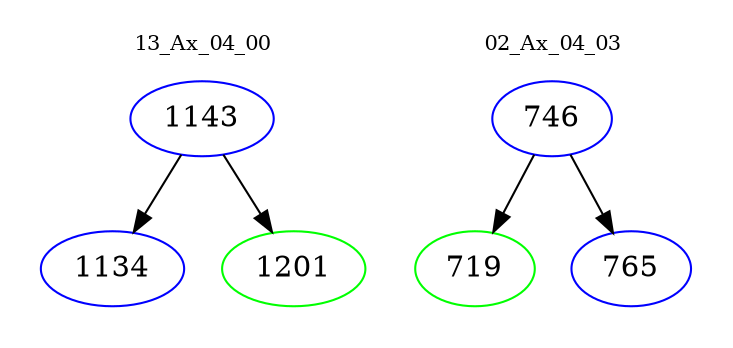 digraph{
subgraph cluster_0 {
color = white
label = "13_Ax_04_00";
fontsize=10;
T0_1143 [label="1143", color="blue"]
T0_1143 -> T0_1134 [color="black"]
T0_1134 [label="1134", color="blue"]
T0_1143 -> T0_1201 [color="black"]
T0_1201 [label="1201", color="green"]
}
subgraph cluster_1 {
color = white
label = "02_Ax_04_03";
fontsize=10;
T1_746 [label="746", color="blue"]
T1_746 -> T1_719 [color="black"]
T1_719 [label="719", color="green"]
T1_746 -> T1_765 [color="black"]
T1_765 [label="765", color="blue"]
}
}

